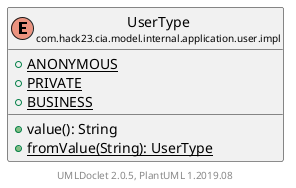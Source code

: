@startuml
    set namespaceSeparator none
    hide empty fields
    hide empty methods

    enum "<size:14>UserType\n<size:10>com.hack23.cia.model.internal.application.user.impl" as com.hack23.cia.model.internal.application.user.impl.UserType [[UserType.html]] {
        {static} +ANONYMOUS
        {static} +PRIVATE
        {static} +BUSINESS
        +value(): String
        {static} +fromValue(String): UserType
    }

    center footer UMLDoclet 2.0.5, PlantUML 1.2019.08
@enduml
